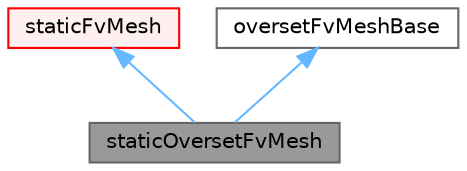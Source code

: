 digraph "staticOversetFvMesh"
{
 // LATEX_PDF_SIZE
  bgcolor="transparent";
  edge [fontname=Helvetica,fontsize=10,labelfontname=Helvetica,labelfontsize=10];
  node [fontname=Helvetica,fontsize=10,shape=box,height=0.2,width=0.4];
  Node1 [id="Node000001",label="staticOversetFvMesh",height=0.2,width=0.4,color="gray40", fillcolor="grey60", style="filled", fontcolor="black",tooltip="fvMesh with support for overset meshes."];
  Node2 -> Node1 [id="edge1_Node000001_Node000002",dir="back",color="steelblue1",style="solid",tooltip=" "];
  Node2 [id="Node000002",label="staticFvMesh",height=0.2,width=0.4,color="red", fillcolor="#FFF0F0", style="filled",URL="$classFoam_1_1staticFvMesh.html",tooltip="Foam::staticFvMesh."];
  Node27 -> Node1 [id="edge2_Node000001_Node000027",dir="back",color="steelblue1",style="solid",tooltip=" "];
  Node27 [id="Node000027",label="oversetFvMeshBase",height=0.2,width=0.4,color="gray40", fillcolor="white", style="filled",URL="$classFoam_1_1oversetFvMeshBase.html",tooltip="Support for overset functionality."];
}
